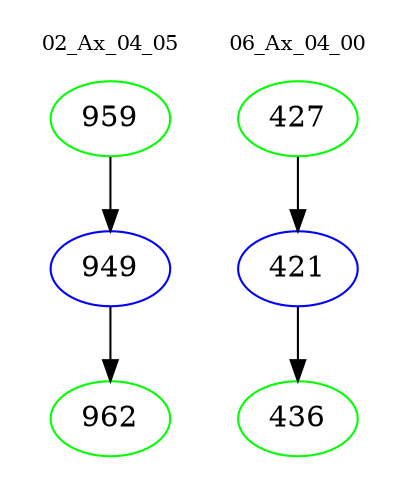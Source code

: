 digraph{
subgraph cluster_0 {
color = white
label = "02_Ax_04_05";
fontsize=10;
T0_959 [label="959", color="green"]
T0_959 -> T0_949 [color="black"]
T0_949 [label="949", color="blue"]
T0_949 -> T0_962 [color="black"]
T0_962 [label="962", color="green"]
}
subgraph cluster_1 {
color = white
label = "06_Ax_04_00";
fontsize=10;
T1_427 [label="427", color="green"]
T1_427 -> T1_421 [color="black"]
T1_421 [label="421", color="blue"]
T1_421 -> T1_436 [color="black"]
T1_436 [label="436", color="green"]
}
}
